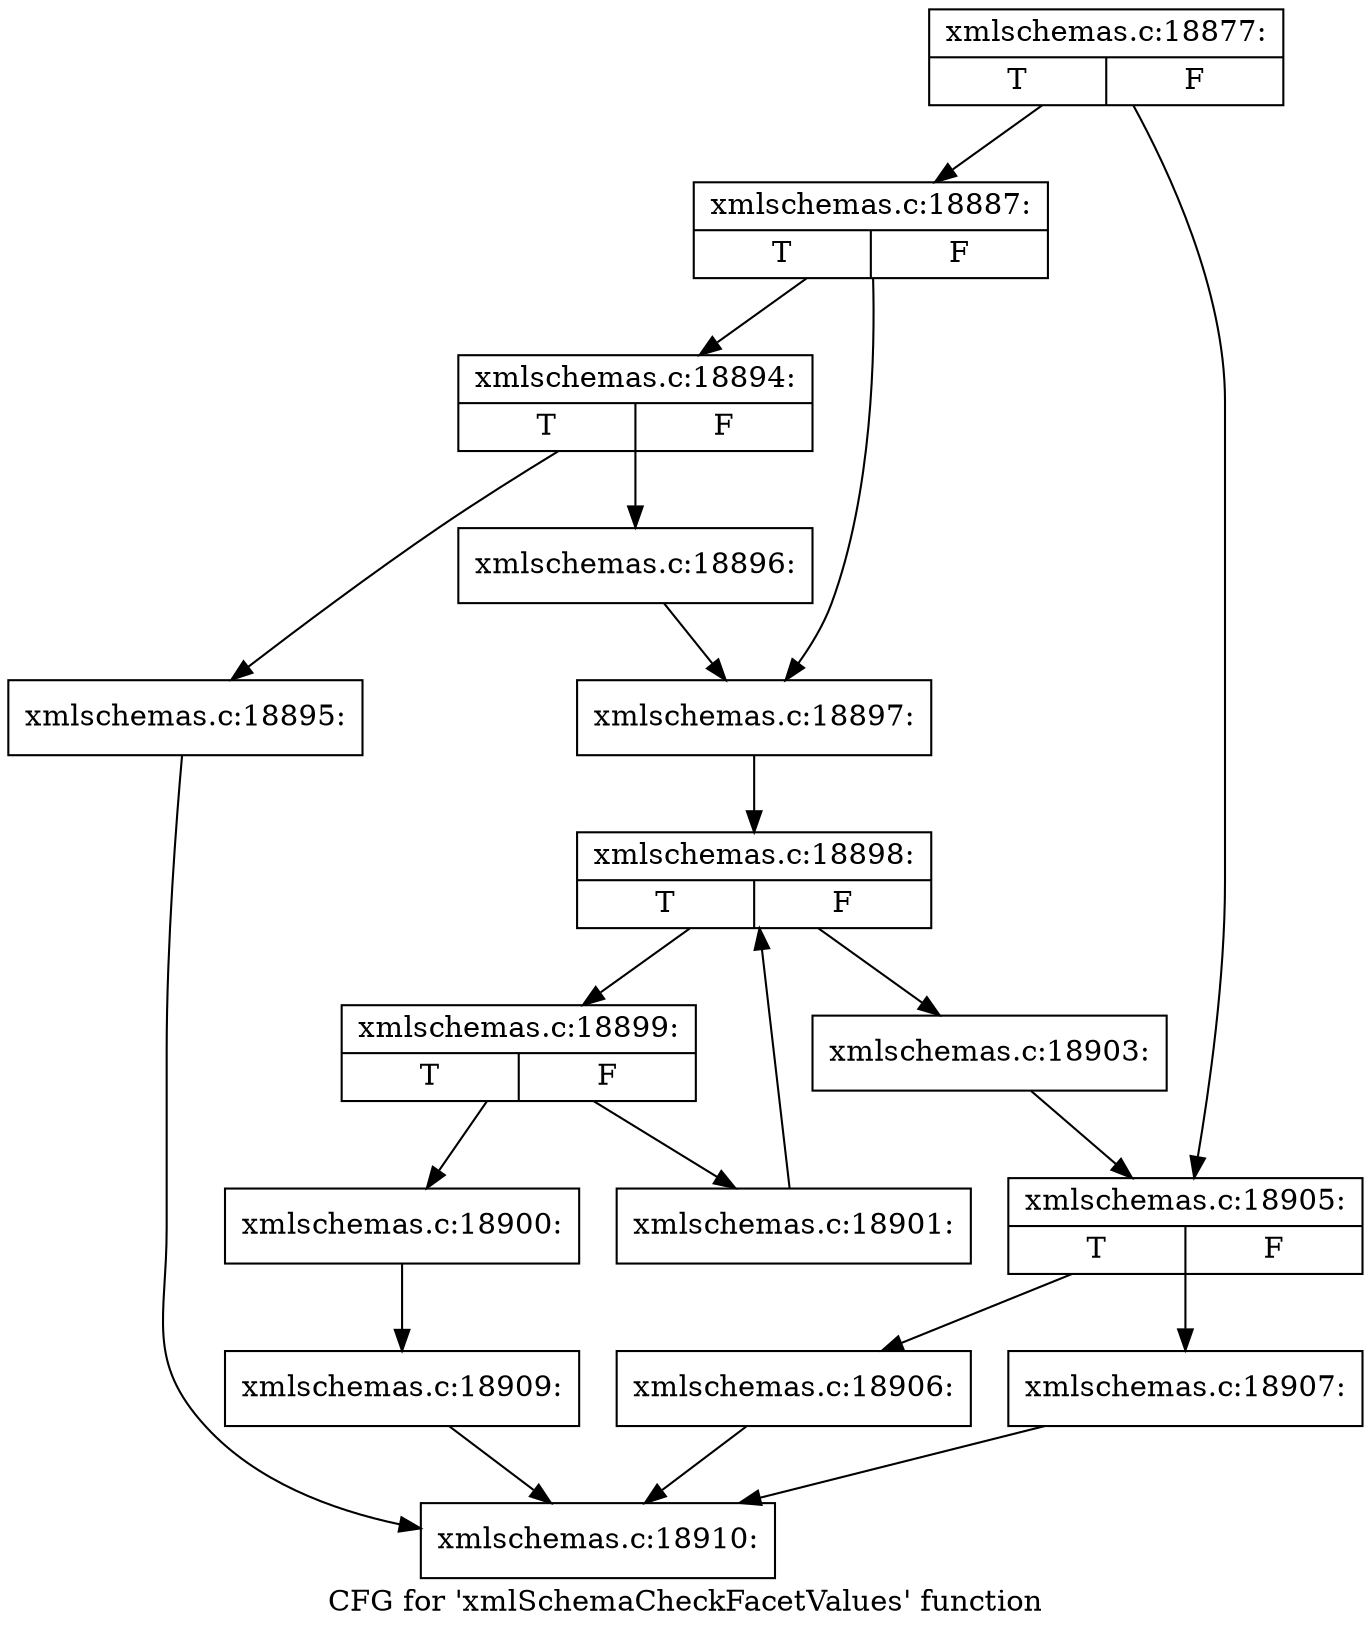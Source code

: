digraph "CFG for 'xmlSchemaCheckFacetValues' function" {
	label="CFG for 'xmlSchemaCheckFacetValues' function";

	Node0x55d02642c340 [shape=record,label="{xmlschemas.c:18877:|{<s0>T|<s1>F}}"];
	Node0x55d02642c340 -> Node0x55d02642d750;
	Node0x55d02642c340 -> Node0x55d02642d7a0;
	Node0x55d02642d750 [shape=record,label="{xmlschemas.c:18887:|{<s0>T|<s1>F}}"];
	Node0x55d02642d750 -> Node0x55d02642e030;
	Node0x55d02642d750 -> Node0x55d02642e080;
	Node0x55d02642e030 [shape=record,label="{xmlschemas.c:18894:|{<s0>T|<s1>F}}"];
	Node0x55d02642e030 -> Node0x55d02642e570;
	Node0x55d02642e030 -> Node0x55d02642e5c0;
	Node0x55d02642e570 [shape=record,label="{xmlschemas.c:18895:}"];
	Node0x55d02642e570 -> Node0x55d02642c390;
	Node0x55d02642e5c0 [shape=record,label="{xmlschemas.c:18896:}"];
	Node0x55d02642e5c0 -> Node0x55d02642e080;
	Node0x55d02642e080 [shape=record,label="{xmlschemas.c:18897:}"];
	Node0x55d02642e080 -> Node0x55d02642f7b0;
	Node0x55d02642f7b0 [shape=record,label="{xmlschemas.c:18898:|{<s0>T|<s1>F}}"];
	Node0x55d02642f7b0 -> Node0x55d02642fb70;
	Node0x55d02642f7b0 -> Node0x55d02642f990;
	Node0x55d02642fb70 [shape=record,label="{xmlschemas.c:18899:|{<s0>T|<s1>F}}"];
	Node0x55d02642fb70 -> Node0x55d026430030;
	Node0x55d02642fb70 -> Node0x55d026430080;
	Node0x55d026430030 [shape=record,label="{xmlschemas.c:18900:}"];
	Node0x55d026430030 -> Node0x55d02642eca0;
	Node0x55d026430080 [shape=record,label="{xmlschemas.c:18901:}"];
	Node0x55d026430080 -> Node0x55d02642f7b0;
	Node0x55d02642f990 [shape=record,label="{xmlschemas.c:18903:}"];
	Node0x55d02642f990 -> Node0x55d02642d7a0;
	Node0x55d02642d7a0 [shape=record,label="{xmlschemas.c:18905:|{<s0>T|<s1>F}}"];
	Node0x55d02642d7a0 -> Node0x55d0264310c0;
	Node0x55d02642d7a0 -> Node0x55d026431110;
	Node0x55d0264310c0 [shape=record,label="{xmlschemas.c:18906:}"];
	Node0x55d0264310c0 -> Node0x55d02642c390;
	Node0x55d026431110 [shape=record,label="{xmlschemas.c:18907:}"];
	Node0x55d026431110 -> Node0x55d02642c390;
	Node0x55d02642eca0 [shape=record,label="{xmlschemas.c:18909:}"];
	Node0x55d02642eca0 -> Node0x55d02642c390;
	Node0x55d02642c390 [shape=record,label="{xmlschemas.c:18910:}"];
}
